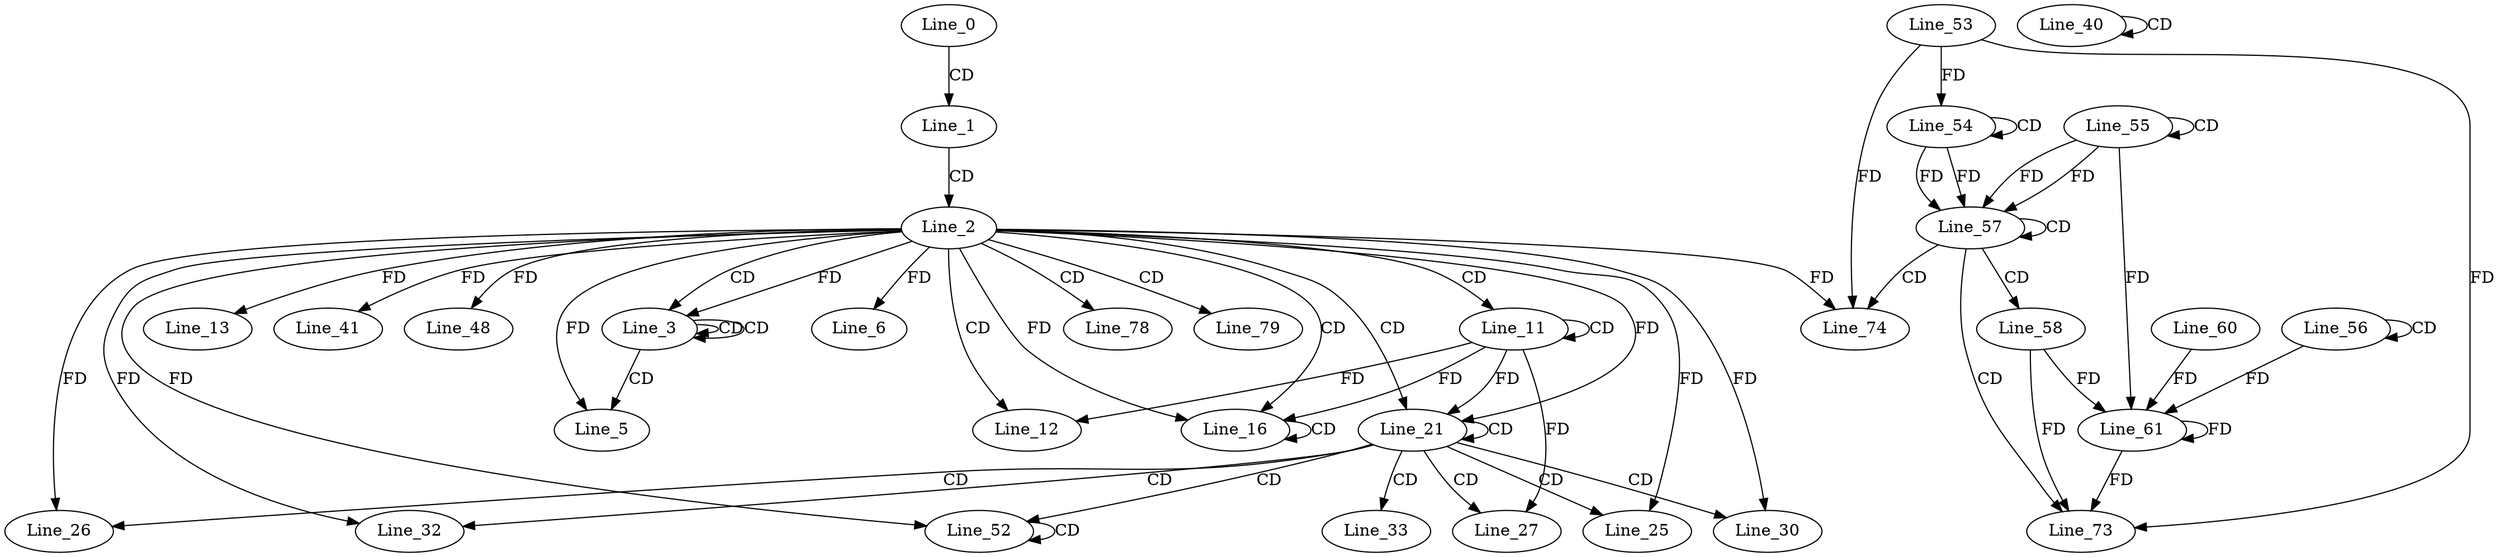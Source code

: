 digraph G {
  Line_0;
  Line_1;
  Line_2;
  Line_3;
  Line_3;
  Line_3;
  Line_3;
  Line_3;
  Line_3;
  Line_3;
  Line_5;
  Line_5;
  Line_5;
  Line_5;
  Line_6;
  Line_6;
  Line_11;
  Line_11;
  Line_12;
  Line_13;
  Line_13;
  Line_16;
  Line_16;
  Line_16;
  Line_16;
  Line_16;
  Line_16;
  Line_16;
  Line_21;
  Line_21;
  Line_21;
  Line_21;
  Line_21;
  Line_21;
  Line_25;
  Line_25;
  Line_25;
  Line_25;
  Line_26;
  Line_26;
  Line_27;
  Line_27;
  Line_30;
  Line_32;
  Line_33;
  Line_40;
  Line_40;
  Line_41;
  Line_41;
  Line_48;
  Line_48;
  Line_52;
  Line_52;
  Line_54;
  Line_54;
  Line_53;
  Line_54;
  Line_55;
  Line_55;
  Line_56;
  Line_56;
  Line_57;
  Line_57;
  Line_58;
  Line_61;
  Line_60;
  Line_61;
  Line_61;
  Line_61;
  Line_61;
  Line_61;
  Line_61;
  Line_61;
  Line_61;
  Line_73;
  Line_73;
  Line_73;
  Line_74;
  Line_78;
  Line_79;
  Line_0 -> Line_1 [ label="CD" ];
  Line_1 -> Line_2 [ label="CD" ];
  Line_2 -> Line_3 [ label="CD" ];
  Line_3 -> Line_3 [ label="CD" ];
  Line_2 -> Line_3 [ label="FD" ];
  Line_3 -> Line_3 [ label="CD" ];
  Line_3 -> Line_5 [ label="CD" ];
  Line_2 -> Line_5 [ label="FD" ];
  Line_2 -> Line_6 [ label="FD" ];
  Line_2 -> Line_11 [ label="CD" ];
  Line_11 -> Line_11 [ label="CD" ];
  Line_2 -> Line_12 [ label="CD" ];
  Line_11 -> Line_12 [ label="FD" ];
  Line_2 -> Line_13 [ label="FD" ];
  Line_2 -> Line_16 [ label="CD" ];
  Line_11 -> Line_16 [ label="FD" ];
  Line_2 -> Line_16 [ label="FD" ];
  Line_16 -> Line_16 [ label="CD" ];
  Line_2 -> Line_21 [ label="CD" ];
  Line_11 -> Line_21 [ label="FD" ];
  Line_2 -> Line_21 [ label="FD" ];
  Line_21 -> Line_21 [ label="CD" ];
  Line_21 -> Line_25 [ label="CD" ];
  Line_2 -> Line_25 [ label="FD" ];
  Line_21 -> Line_26 [ label="CD" ];
  Line_2 -> Line_26 [ label="FD" ];
  Line_21 -> Line_27 [ label="CD" ];
  Line_11 -> Line_27 [ label="FD" ];
  Line_21 -> Line_30 [ label="CD" ];
  Line_2 -> Line_30 [ label="FD" ];
  Line_21 -> Line_32 [ label="CD" ];
  Line_2 -> Line_32 [ label="FD" ];
  Line_21 -> Line_33 [ label="CD" ];
  Line_40 -> Line_40 [ label="CD" ];
  Line_2 -> Line_41 [ label="FD" ];
  Line_2 -> Line_48 [ label="FD" ];
  Line_21 -> Line_52 [ label="CD" ];
  Line_52 -> Line_52 [ label="CD" ];
  Line_2 -> Line_52 [ label="FD" ];
  Line_54 -> Line_54 [ label="CD" ];
  Line_53 -> Line_54 [ label="FD" ];
  Line_55 -> Line_55 [ label="CD" ];
  Line_56 -> Line_56 [ label="CD" ];
  Line_54 -> Line_57 [ label="FD" ];
  Line_55 -> Line_57 [ label="FD" ];
  Line_57 -> Line_57 [ label="CD" ];
  Line_54 -> Line_57 [ label="FD" ];
  Line_55 -> Line_57 [ label="FD" ];
  Line_57 -> Line_58 [ label="CD" ];
  Line_58 -> Line_61 [ label="FD" ];
  Line_61 -> Line_61 [ label="FD" ];
  Line_60 -> Line_61 [ label="FD" ];
  Line_55 -> Line_61 [ label="FD" ];
  Line_56 -> Line_61 [ label="FD" ];
  Line_57 -> Line_73 [ label="CD" ];
  Line_53 -> Line_73 [ label="FD" ];
  Line_58 -> Line_73 [ label="FD" ];
  Line_61 -> Line_73 [ label="FD" ];
  Line_57 -> Line_74 [ label="CD" ];
  Line_2 -> Line_74 [ label="FD" ];
  Line_53 -> Line_74 [ label="FD" ];
  Line_2 -> Line_78 [ label="CD" ];
  Line_2 -> Line_79 [ label="CD" ];
}
